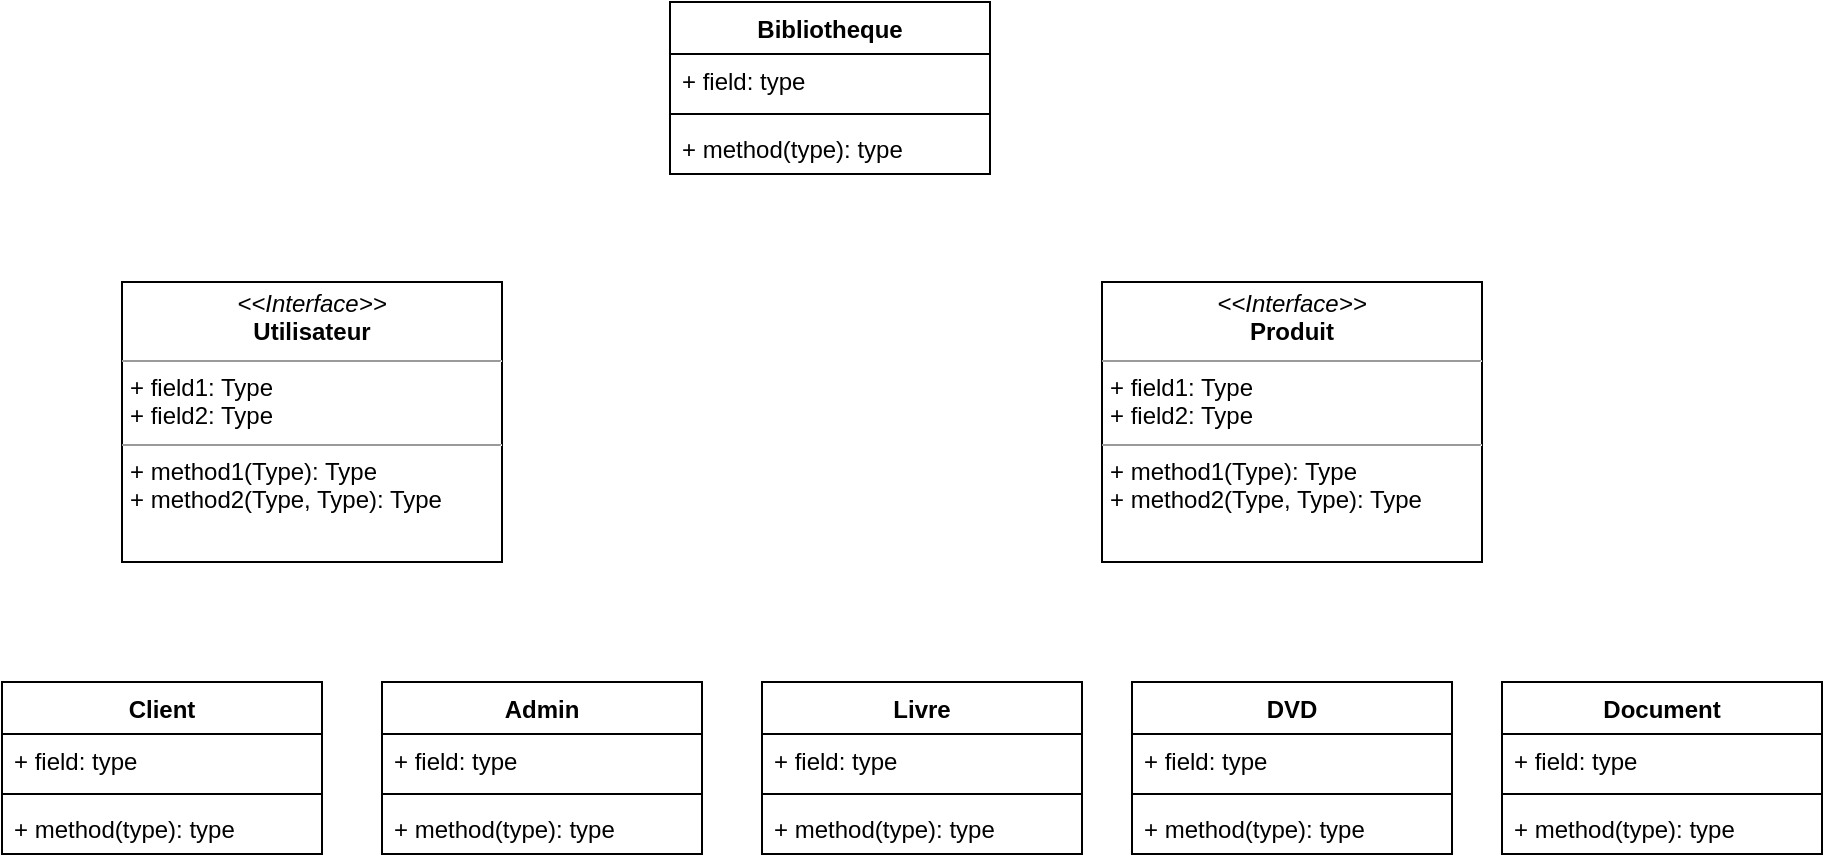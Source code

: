 <mxfile version="16.5.3"><diagram id="7l7-IKJK2qeg8MUnBEyD" name="Page-1"><mxGraphModel dx="1422" dy="798" grid="1" gridSize="10" guides="1" tooltips="1" connect="1" arrows="1" fold="1" page="1" pageScale="1" pageWidth="827" pageHeight="1169" math="0" shadow="0"><root><mxCell id="0"/><mxCell id="1" parent="0"/><mxCell id="hBZab_D2NyIZlPQU9uv_-1" value="Bibliotheque" style="swimlane;fontStyle=1;align=center;verticalAlign=top;childLayout=stackLayout;horizontal=1;startSize=26;horizontalStack=0;resizeParent=1;resizeParentMax=0;resizeLast=0;collapsible=1;marginBottom=0;" parent="1" vertex="1"><mxGeometry x="334" y="60" width="160" height="86" as="geometry"/></mxCell><mxCell id="hBZab_D2NyIZlPQU9uv_-2" value="+ field: type" style="text;strokeColor=none;fillColor=none;align=left;verticalAlign=top;spacingLeft=4;spacingRight=4;overflow=hidden;rotatable=0;points=[[0,0.5],[1,0.5]];portConstraint=eastwest;" parent="hBZab_D2NyIZlPQU9uv_-1" vertex="1"><mxGeometry y="26" width="160" height="26" as="geometry"/></mxCell><mxCell id="hBZab_D2NyIZlPQU9uv_-3" value="" style="line;strokeWidth=1;fillColor=none;align=left;verticalAlign=middle;spacingTop=-1;spacingLeft=3;spacingRight=3;rotatable=0;labelPosition=right;points=[];portConstraint=eastwest;" parent="hBZab_D2NyIZlPQU9uv_-1" vertex="1"><mxGeometry y="52" width="160" height="8" as="geometry"/></mxCell><mxCell id="hBZab_D2NyIZlPQU9uv_-4" value="+ method(type): type" style="text;strokeColor=none;fillColor=none;align=left;verticalAlign=top;spacingLeft=4;spacingRight=4;overflow=hidden;rotatable=0;points=[[0,0.5],[1,0.5]];portConstraint=eastwest;" parent="hBZab_D2NyIZlPQU9uv_-1" vertex="1"><mxGeometry y="60" width="160" height="26" as="geometry"/></mxCell><mxCell id="kpr-OxFodlmJFXBkfvqe-7" value="Livre" style="swimlane;fontStyle=1;align=center;verticalAlign=top;childLayout=stackLayout;horizontal=1;startSize=26;horizontalStack=0;resizeParent=1;resizeParentMax=0;resizeLast=0;collapsible=1;marginBottom=0;" vertex="1" parent="1"><mxGeometry x="380" y="400" width="160" height="86" as="geometry"/></mxCell><mxCell id="kpr-OxFodlmJFXBkfvqe-8" value="+ field: type" style="text;strokeColor=none;fillColor=none;align=left;verticalAlign=top;spacingLeft=4;spacingRight=4;overflow=hidden;rotatable=0;points=[[0,0.5],[1,0.5]];portConstraint=eastwest;" vertex="1" parent="kpr-OxFodlmJFXBkfvqe-7"><mxGeometry y="26" width="160" height="26" as="geometry"/></mxCell><mxCell id="kpr-OxFodlmJFXBkfvqe-9" value="" style="line;strokeWidth=1;fillColor=none;align=left;verticalAlign=middle;spacingTop=-1;spacingLeft=3;spacingRight=3;rotatable=0;labelPosition=right;points=[];portConstraint=eastwest;" vertex="1" parent="kpr-OxFodlmJFXBkfvqe-7"><mxGeometry y="52" width="160" height="8" as="geometry"/></mxCell><mxCell id="kpr-OxFodlmJFXBkfvqe-10" value="+ method(type): type" style="text;strokeColor=none;fillColor=none;align=left;verticalAlign=top;spacingLeft=4;spacingRight=4;overflow=hidden;rotatable=0;points=[[0,0.5],[1,0.5]];portConstraint=eastwest;" vertex="1" parent="kpr-OxFodlmJFXBkfvqe-7"><mxGeometry y="60" width="160" height="26" as="geometry"/></mxCell><mxCell id="kpr-OxFodlmJFXBkfvqe-11" value="DVD" style="swimlane;fontStyle=1;align=center;verticalAlign=top;childLayout=stackLayout;horizontal=1;startSize=26;horizontalStack=0;resizeParent=1;resizeParentMax=0;resizeLast=0;collapsible=1;marginBottom=0;" vertex="1" parent="1"><mxGeometry x="565" y="400" width="160" height="86" as="geometry"/></mxCell><mxCell id="kpr-OxFodlmJFXBkfvqe-12" value="+ field: type" style="text;strokeColor=none;fillColor=none;align=left;verticalAlign=top;spacingLeft=4;spacingRight=4;overflow=hidden;rotatable=0;points=[[0,0.5],[1,0.5]];portConstraint=eastwest;" vertex="1" parent="kpr-OxFodlmJFXBkfvqe-11"><mxGeometry y="26" width="160" height="26" as="geometry"/></mxCell><mxCell id="kpr-OxFodlmJFXBkfvqe-13" value="" style="line;strokeWidth=1;fillColor=none;align=left;verticalAlign=middle;spacingTop=-1;spacingLeft=3;spacingRight=3;rotatable=0;labelPosition=right;points=[];portConstraint=eastwest;" vertex="1" parent="kpr-OxFodlmJFXBkfvqe-11"><mxGeometry y="52" width="160" height="8" as="geometry"/></mxCell><mxCell id="kpr-OxFodlmJFXBkfvqe-14" value="+ method(type): type" style="text;strokeColor=none;fillColor=none;align=left;verticalAlign=top;spacingLeft=4;spacingRight=4;overflow=hidden;rotatable=0;points=[[0,0.5],[1,0.5]];portConstraint=eastwest;" vertex="1" parent="kpr-OxFodlmJFXBkfvqe-11"><mxGeometry y="60" width="160" height="26" as="geometry"/></mxCell><mxCell id="kpr-OxFodlmJFXBkfvqe-15" value="Document" style="swimlane;fontStyle=1;align=center;verticalAlign=top;childLayout=stackLayout;horizontal=1;startSize=26;horizontalStack=0;resizeParent=1;resizeParentMax=0;resizeLast=0;collapsible=1;marginBottom=0;" vertex="1" parent="1"><mxGeometry x="750" y="400" width="160" height="86" as="geometry"/></mxCell><mxCell id="kpr-OxFodlmJFXBkfvqe-16" value="+ field: type" style="text;strokeColor=none;fillColor=none;align=left;verticalAlign=top;spacingLeft=4;spacingRight=4;overflow=hidden;rotatable=0;points=[[0,0.5],[1,0.5]];portConstraint=eastwest;" vertex="1" parent="kpr-OxFodlmJFXBkfvqe-15"><mxGeometry y="26" width="160" height="26" as="geometry"/></mxCell><mxCell id="kpr-OxFodlmJFXBkfvqe-17" value="" style="line;strokeWidth=1;fillColor=none;align=left;verticalAlign=middle;spacingTop=-1;spacingLeft=3;spacingRight=3;rotatable=0;labelPosition=right;points=[];portConstraint=eastwest;" vertex="1" parent="kpr-OxFodlmJFXBkfvqe-15"><mxGeometry y="52" width="160" height="8" as="geometry"/></mxCell><mxCell id="kpr-OxFodlmJFXBkfvqe-18" value="+ method(type): type" style="text;strokeColor=none;fillColor=none;align=left;verticalAlign=top;spacingLeft=4;spacingRight=4;overflow=hidden;rotatable=0;points=[[0,0.5],[1,0.5]];portConstraint=eastwest;" vertex="1" parent="kpr-OxFodlmJFXBkfvqe-15"><mxGeometry y="60" width="160" height="26" as="geometry"/></mxCell><mxCell id="kpr-OxFodlmJFXBkfvqe-19" value="Client" style="swimlane;fontStyle=1;align=center;verticalAlign=top;childLayout=stackLayout;horizontal=1;startSize=26;horizontalStack=0;resizeParent=1;resizeParentMax=0;resizeLast=0;collapsible=1;marginBottom=0;" vertex="1" parent="1"><mxGeometry y="400" width="160" height="86" as="geometry"/></mxCell><mxCell id="kpr-OxFodlmJFXBkfvqe-20" value="+ field: type" style="text;strokeColor=none;fillColor=none;align=left;verticalAlign=top;spacingLeft=4;spacingRight=4;overflow=hidden;rotatable=0;points=[[0,0.5],[1,0.5]];portConstraint=eastwest;" vertex="1" parent="kpr-OxFodlmJFXBkfvqe-19"><mxGeometry y="26" width="160" height="26" as="geometry"/></mxCell><mxCell id="kpr-OxFodlmJFXBkfvqe-21" value="" style="line;strokeWidth=1;fillColor=none;align=left;verticalAlign=middle;spacingTop=-1;spacingLeft=3;spacingRight=3;rotatable=0;labelPosition=right;points=[];portConstraint=eastwest;" vertex="1" parent="kpr-OxFodlmJFXBkfvqe-19"><mxGeometry y="52" width="160" height="8" as="geometry"/></mxCell><mxCell id="kpr-OxFodlmJFXBkfvqe-22" value="+ method(type): type" style="text;strokeColor=none;fillColor=none;align=left;verticalAlign=top;spacingLeft=4;spacingRight=4;overflow=hidden;rotatable=0;points=[[0,0.5],[1,0.5]];portConstraint=eastwest;" vertex="1" parent="kpr-OxFodlmJFXBkfvqe-19"><mxGeometry y="60" width="160" height="26" as="geometry"/></mxCell><mxCell id="kpr-OxFodlmJFXBkfvqe-24" value="Admin" style="swimlane;fontStyle=1;align=center;verticalAlign=top;childLayout=stackLayout;horizontal=1;startSize=26;horizontalStack=0;resizeParent=1;resizeParentMax=0;resizeLast=0;collapsible=1;marginBottom=0;" vertex="1" parent="1"><mxGeometry x="190" y="400" width="160" height="86" as="geometry"/></mxCell><mxCell id="kpr-OxFodlmJFXBkfvqe-25" value="+ field: type" style="text;strokeColor=none;fillColor=none;align=left;verticalAlign=top;spacingLeft=4;spacingRight=4;overflow=hidden;rotatable=0;points=[[0,0.5],[1,0.5]];portConstraint=eastwest;" vertex="1" parent="kpr-OxFodlmJFXBkfvqe-24"><mxGeometry y="26" width="160" height="26" as="geometry"/></mxCell><mxCell id="kpr-OxFodlmJFXBkfvqe-26" value="" style="line;strokeWidth=1;fillColor=none;align=left;verticalAlign=middle;spacingTop=-1;spacingLeft=3;spacingRight=3;rotatable=0;labelPosition=right;points=[];portConstraint=eastwest;" vertex="1" parent="kpr-OxFodlmJFXBkfvqe-24"><mxGeometry y="52" width="160" height="8" as="geometry"/></mxCell><mxCell id="kpr-OxFodlmJFXBkfvqe-27" value="+ method(type): type" style="text;strokeColor=none;fillColor=none;align=left;verticalAlign=top;spacingLeft=4;spacingRight=4;overflow=hidden;rotatable=0;points=[[0,0.5],[1,0.5]];portConstraint=eastwest;" vertex="1" parent="kpr-OxFodlmJFXBkfvqe-24"><mxGeometry y="60" width="160" height="26" as="geometry"/></mxCell><mxCell id="kpr-OxFodlmJFXBkfvqe-28" value="&lt;p style=&quot;margin: 0px ; margin-top: 4px ; text-align: center&quot;&gt;&lt;i&gt;&amp;lt;&amp;lt;Interface&amp;gt;&amp;gt;&lt;/i&gt;&lt;br&gt;&lt;b&gt;Produit&lt;/b&gt;&lt;/p&gt;&lt;hr size=&quot;1&quot;&gt;&lt;p style=&quot;margin: 0px ; margin-left: 4px&quot;&gt;+ field1: Type&lt;br&gt;+ field2: Type&lt;/p&gt;&lt;hr size=&quot;1&quot;&gt;&lt;p style=&quot;margin: 0px ; margin-left: 4px&quot;&gt;+ method1(Type): Type&lt;br&gt;+ method2(Type, Type): Type&lt;/p&gt;" style="verticalAlign=top;align=left;overflow=fill;fontSize=12;fontFamily=Helvetica;html=1;" vertex="1" parent="1"><mxGeometry x="550" y="200" width="190" height="140" as="geometry"/></mxCell><mxCell id="kpr-OxFodlmJFXBkfvqe-29" value="&lt;p style=&quot;margin: 0px ; margin-top: 4px ; text-align: center&quot;&gt;&lt;i&gt;&amp;lt;&amp;lt;Interface&amp;gt;&amp;gt;&lt;/i&gt;&lt;br&gt;&lt;b&gt;Utilisateur&lt;/b&gt;&lt;/p&gt;&lt;hr size=&quot;1&quot;&gt;&lt;p style=&quot;margin: 0px ; margin-left: 4px&quot;&gt;+ field1: Type&lt;br&gt;+ field2: Type&lt;/p&gt;&lt;hr size=&quot;1&quot;&gt;&lt;p style=&quot;margin: 0px ; margin-left: 4px&quot;&gt;+ method1(Type): Type&lt;br&gt;+ method2(Type, Type): Type&lt;/p&gt;" style="verticalAlign=top;align=left;overflow=fill;fontSize=12;fontFamily=Helvetica;html=1;" vertex="1" parent="1"><mxGeometry x="60" y="200" width="190" height="140" as="geometry"/></mxCell></root></mxGraphModel></diagram></mxfile>